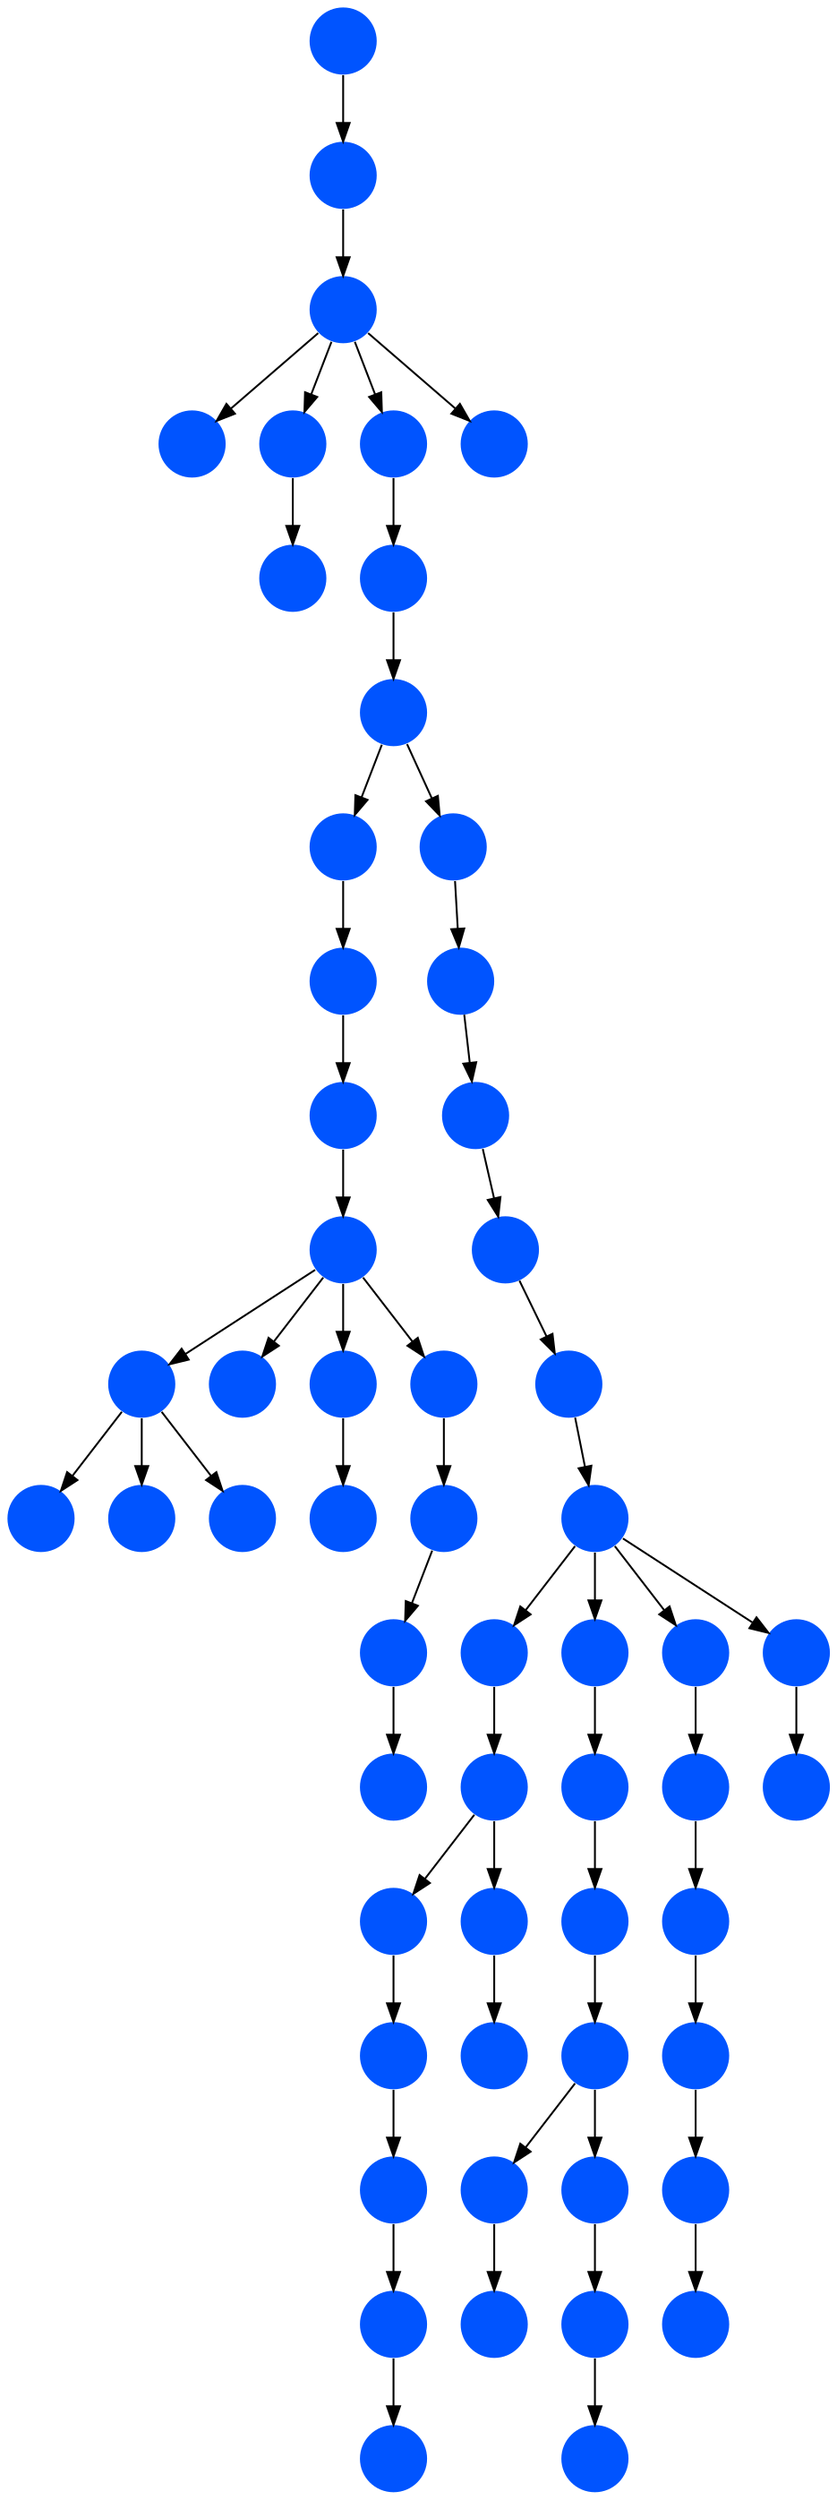 digraph{
0 [tooltip = "F", penwidth = 0, style = filled, fillcolor = "#0054ff", shape = circle, label = ""]
1 [tooltip = "F", penwidth = 0, style = filled, fillcolor = "#0054ff", shape = circle, label = ""]
2 [tooltip = "F", penwidth = 0, style = filled, fillcolor = "#0054ff", shape = circle, label = ""]
3 [tooltip = "F", penwidth = 0, style = filled, fillcolor = "#0054ff", shape = circle, label = ""]
4 [tooltip = "F", penwidth = 0, style = filled, fillcolor = "#0054ff", shape = circle, label = ""]
5 [tooltip = "F", penwidth = 0, style = filled, fillcolor = "#0054ff", shape = circle, label = ""]
6 [tooltip = "F", penwidth = 0, style = filled, fillcolor = "#0054ff", shape = circle, label = ""]
7 [tooltip = "F", penwidth = 0, style = filled, fillcolor = "#0054ff", shape = circle, label = ""]
8 [tooltip = "F", penwidth = 0, style = filled, fillcolor = "#0054ff", shape = circle, label = ""]
9 [tooltip = "F", penwidth = 0, style = filled, fillcolor = "#0054ff", shape = circle, label = ""]
10 [tooltip = "F", penwidth = 0, style = filled, fillcolor = "#0054ff", shape = circle, label = ""]
11 [tooltip = "F", penwidth = 0, style = filled, fillcolor = "#0054ff", shape = circle, label = ""]
12 [tooltip = "F", penwidth = 0, style = filled, fillcolor = "#0054ff", shape = circle, label = ""]
13 [tooltip = "F", penwidth = 0, style = filled, fillcolor = "#0054ff", shape = circle, label = ""]
14 [tooltip = "F", penwidth = 0, style = filled, fillcolor = "#0054ff", shape = circle, label = ""]
15 [tooltip = "F", penwidth = 0, style = filled, fillcolor = "#0054ff", shape = circle, label = ""]
16 [tooltip = "F", penwidth = 0, style = filled, fillcolor = "#0054ff", shape = circle, label = ""]
17 [tooltip = "F", penwidth = 0, style = filled, fillcolor = "#0054ff", shape = circle, label = ""]
18 [tooltip = "F", penwidth = 0, style = filled, fillcolor = "#0054ff", shape = circle, label = ""]
19 [tooltip = "F", penwidth = 0, style = filled, fillcolor = "#0054ff", shape = circle, label = ""]
20 [tooltip = "F", penwidth = 0, style = filled, fillcolor = "#0054ff", shape = circle, label = ""]
21 [tooltip = "F", penwidth = 0, style = filled, fillcolor = "#0054ff", shape = circle, label = ""]
22 [tooltip = "F", penwidth = 0, style = filled, fillcolor = "#0054ff", shape = circle, label = ""]
23 [tooltip = "F", penwidth = 0, style = filled, fillcolor = "#0054ff", shape = circle, label = ""]
24 [tooltip = "F", penwidth = 0, style = filled, fillcolor = "#0054ff", shape = circle, label = ""]
25 [tooltip = "F", penwidth = 0, style = filled, fillcolor = "#0054ff", shape = circle, label = ""]
26 [tooltip = "F", penwidth = 0, style = filled, fillcolor = "#0054ff", shape = circle, label = ""]
27 [tooltip = "F", penwidth = 0, style = filled, fillcolor = "#0054ff", shape = circle, label = ""]
28 [tooltip = "F", penwidth = 0, style = filled, fillcolor = "#0054ff", shape = circle, label = ""]
29 [tooltip = "F", penwidth = 0, style = filled, fillcolor = "#0054ff", shape = circle, label = ""]
30 [tooltip = "F", penwidth = 0, style = filled, fillcolor = "#0054ff", shape = circle, label = ""]
31 [tooltip = "F", penwidth = 0, style = filled, fillcolor = "#0054ff", shape = circle, label = ""]
32 [tooltip = "F", penwidth = 0, style = filled, fillcolor = "#0054ff", shape = circle, label = ""]
33 [tooltip = "F", penwidth = 0, style = filled, fillcolor = "#0054ff", shape = circle, label = ""]
34 [tooltip = "F", penwidth = 0, style = filled, fillcolor = "#0054ff", shape = circle, label = ""]
35 [tooltip = "F", penwidth = 0, style = filled, fillcolor = "#0054ff", shape = circle, label = ""]
36 [tooltip = "F", penwidth = 0, style = filled, fillcolor = "#0054ff", shape = circle, label = ""]
37 [tooltip = "F", penwidth = 0, style = filled, fillcolor = "#0054ff", shape = circle, label = ""]
38 [tooltip = "F", penwidth = 0, style = filled, fillcolor = "#0054ff", shape = circle, label = ""]
39 [tooltip = "F", penwidth = 0, style = filled, fillcolor = "#0054ff", shape = circle, label = ""]
40 [tooltip = "F", penwidth = 0, style = filled, fillcolor = "#0054ff", shape = circle, label = ""]
41 [tooltip = "F", penwidth = 0, style = filled, fillcolor = "#0054ff", shape = circle, label = ""]
42 [tooltip = "F", penwidth = 0, style = filled, fillcolor = "#0054ff", shape = circle, label = ""]
43 [tooltip = "F", penwidth = 0, style = filled, fillcolor = "#0054ff", shape = circle, label = ""]
44 [tooltip = "F", penwidth = 0, style = filled, fillcolor = "#0054ff", shape = circle, label = ""]
45 [tooltip = "F", penwidth = 0, style = filled, fillcolor = "#0054ff", shape = circle, label = ""]
46 [tooltip = "F", penwidth = 0, style = filled, fillcolor = "#0054ff", shape = circle, label = ""]
47 [tooltip = "F", penwidth = 0, style = filled, fillcolor = "#0054ff", shape = circle, label = ""]
48 [tooltip = "F", penwidth = 0, style = filled, fillcolor = "#0054ff", shape = circle, label = ""]
49 [tooltip = "F", penwidth = 0, style = filled, fillcolor = "#0054ff", shape = circle, label = ""]
50 [tooltip = "F", penwidth = 0, style = filled, fillcolor = "#0054ff", shape = circle, label = ""]
51 [tooltip = "F", penwidth = 0, style = filled, fillcolor = "#0054ff", shape = circle, label = ""]
52 [tooltip = "F", penwidth = 0, style = filled, fillcolor = "#0054ff", shape = circle, label = ""]
53 [tooltip = "F", penwidth = 0, style = filled, fillcolor = "#0054ff", shape = circle, label = ""]
54 [tooltip = "F", penwidth = 0, style = filled, fillcolor = "#0054ff", shape = circle, label = ""]
55 [tooltip = "F", penwidth = 0, style = filled, fillcolor = "#0054ff", shape = circle, label = ""]
56 [tooltip = "F", penwidth = 0, style = filled, fillcolor = "#0054ff", shape = circle, label = ""]
16 -> 6
21 -> 47
3 -> 0
55 -> 54
13 -> 37
21 -> 31
21 -> 49
14 -> 22
7 -> 20
10 -> 8
11 -> 10
6 -> 7
22 -> 45
50 -> 48
4 -> 13
11 -> 55
41 -> 43
3 -> 51
32 -> 46
13 -> 18
37 -> 23
56 -> 53
52 -> 50
12 -> 34
3 -> 2
12 -> 52
21 -> 26
54 -> 56
46 -> 5
42 -> 40
45 -> 25
11 -> 9
29 -> 21
30 -> 29
17 -> 1
31 -> 24
18 -> 17
13 -> 19
5 -> 4
44 -> 28
34 -> 27
36 -> 32
47 -> 44
28 -> 36
1 -> 12
19 -> 16
40 -> 11
11 -> 3
38 -> 35
13 -> 14
28 -> 33
33 -> 42
22 -> 39
20 -> 15
39 -> 41
43 -> 38
}